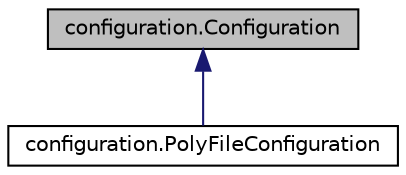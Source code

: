 digraph "configuration.Configuration"
{
  edge [fontname="Helvetica",fontsize="10",labelfontname="Helvetica",labelfontsize="10"];
  node [fontname="Helvetica",fontsize="10",shape=record];
  Node1 [label="configuration.Configuration",height=0.2,width=0.4,color="black", fillcolor="grey75", style="filled" fontcolor="black"];
  Node1 -> Node2 [dir="back",color="midnightblue",fontsize="10",style="solid",fontname="Helvetica"];
  Node2 [label="configuration.PolyFileConfiguration",height=0.2,width=0.4,color="black", fillcolor="white", style="filled",URL="$classconfiguration_1_1PolyFileConfiguration.html",tooltip="Extends the Configuration class. "];
}
